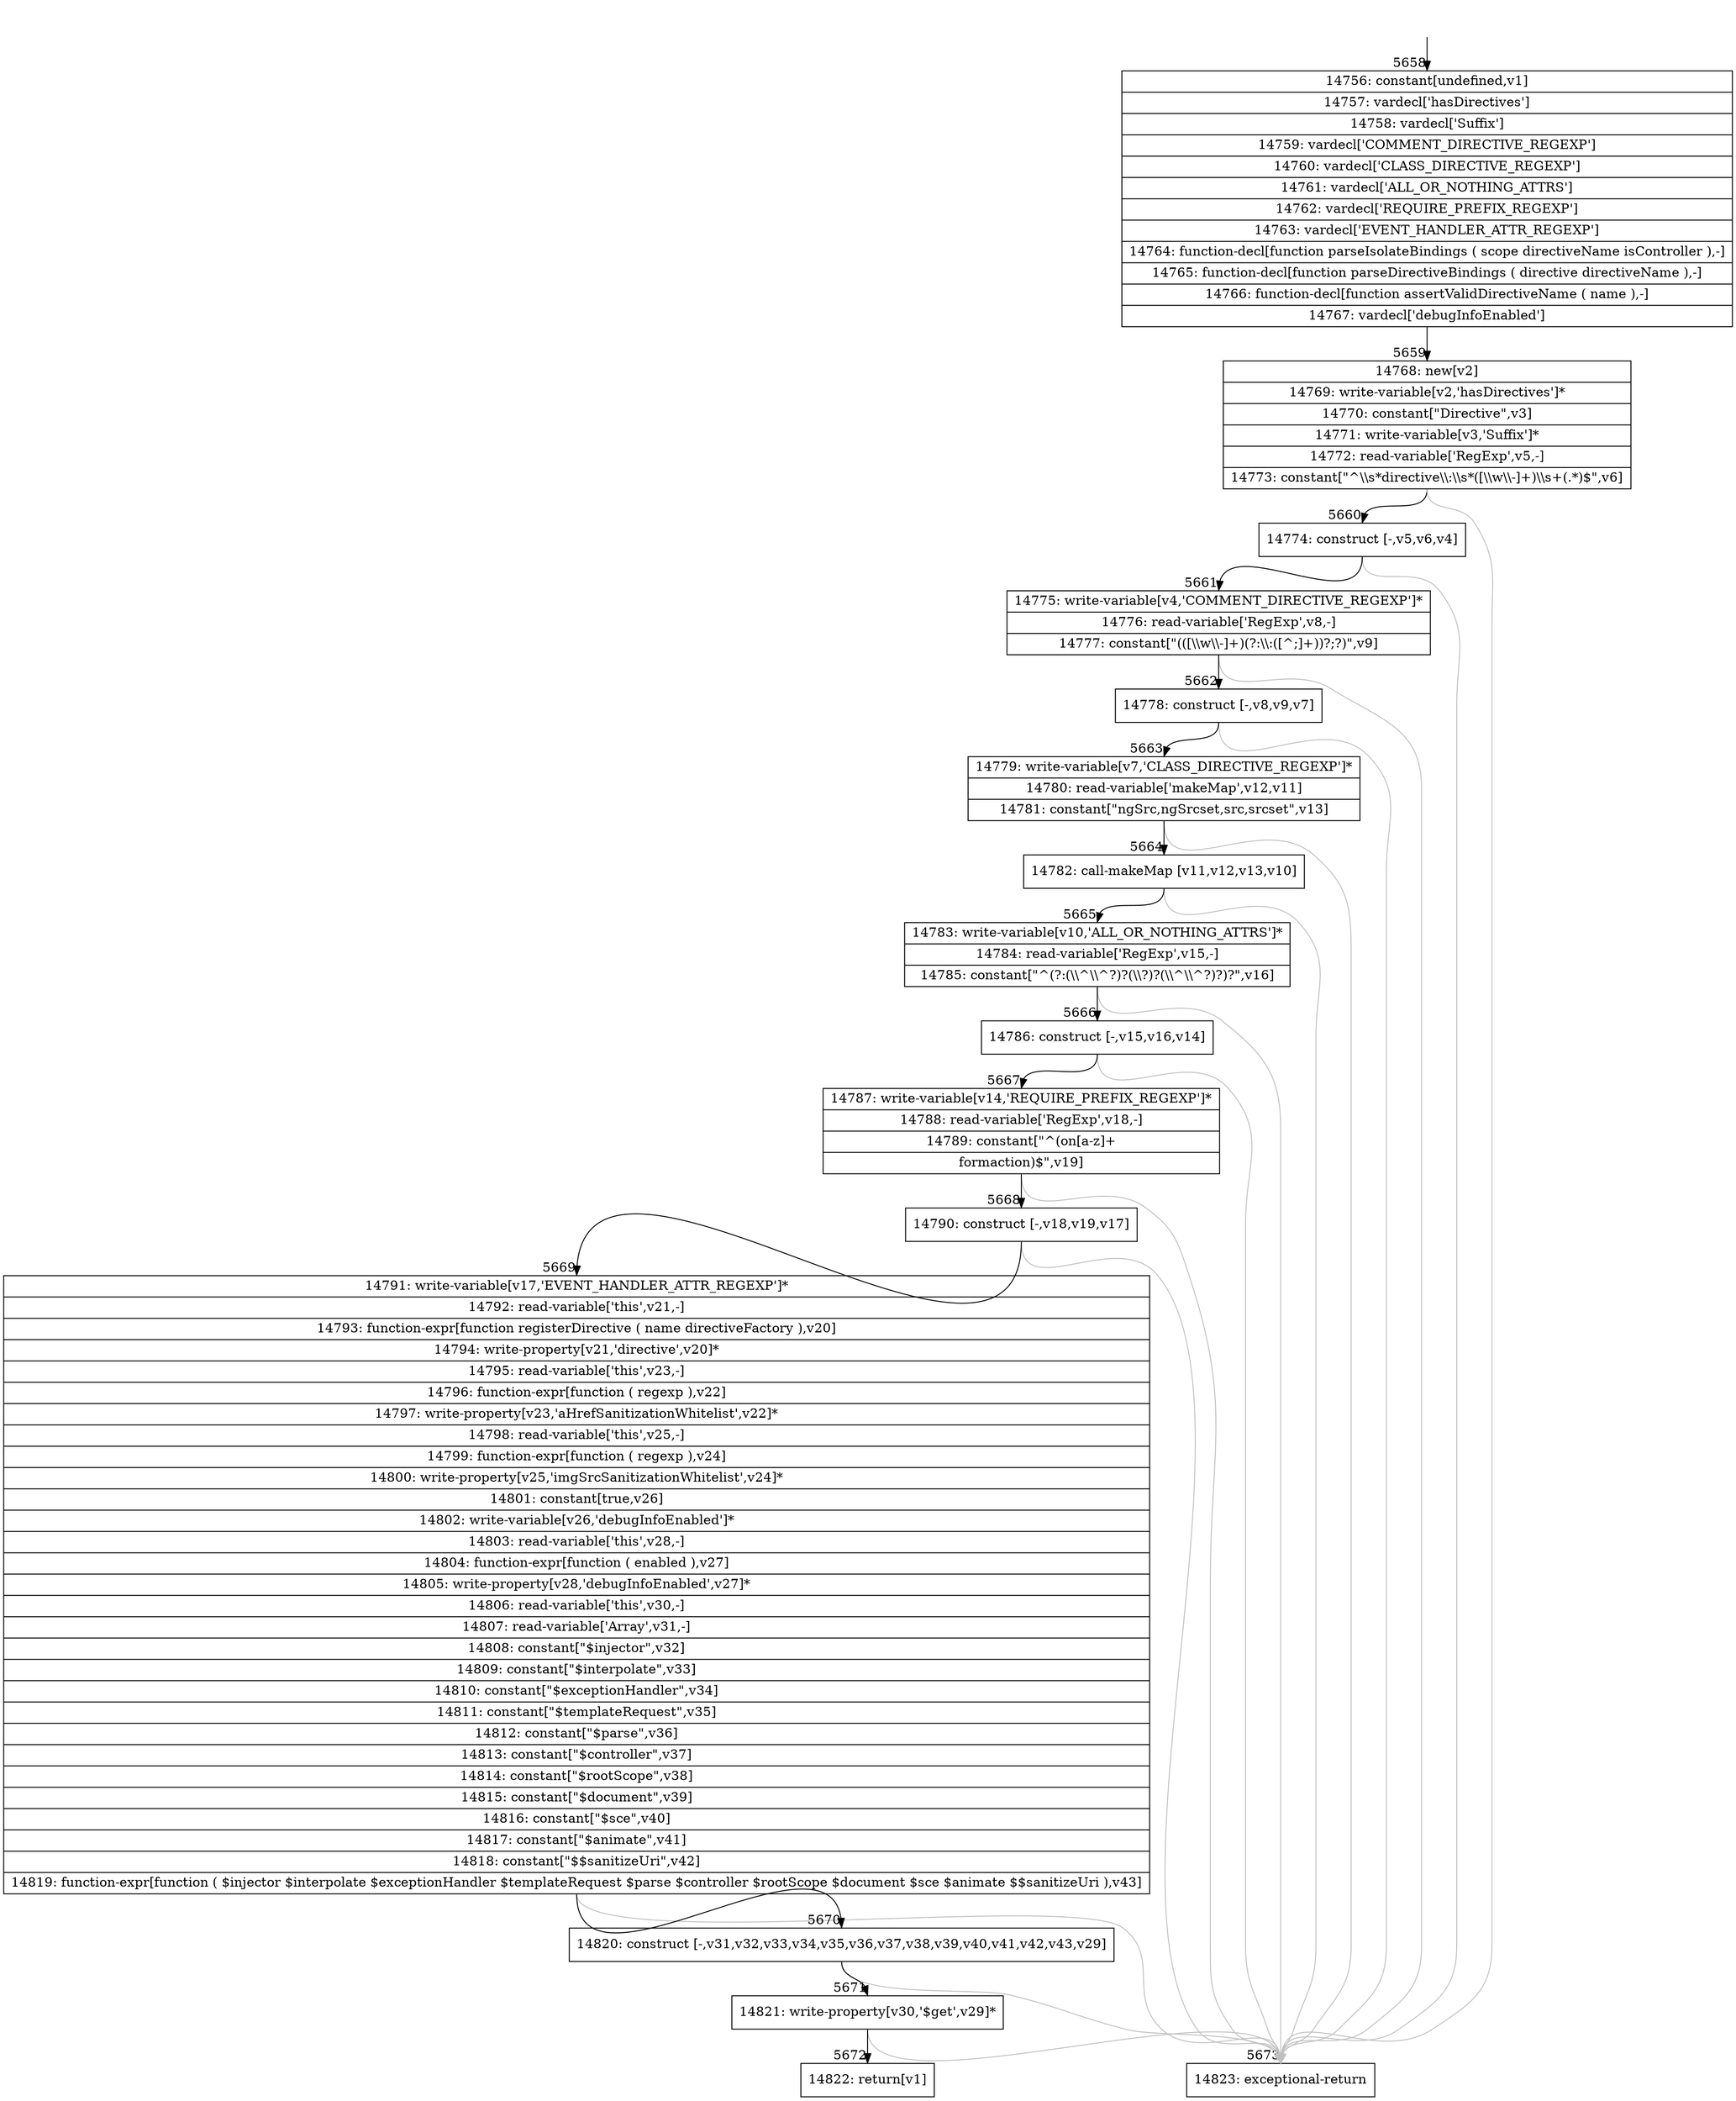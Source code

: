 digraph {
rankdir="TD"
BB_entry334[shape=none,label=""];
BB_entry334 -> BB5658 [tailport=s, headport=n, headlabel="    5658"]
BB5658 [shape=record label="{14756: constant[undefined,v1]|14757: vardecl['hasDirectives']|14758: vardecl['Suffix']|14759: vardecl['COMMENT_DIRECTIVE_REGEXP']|14760: vardecl['CLASS_DIRECTIVE_REGEXP']|14761: vardecl['ALL_OR_NOTHING_ATTRS']|14762: vardecl['REQUIRE_PREFIX_REGEXP']|14763: vardecl['EVENT_HANDLER_ATTR_REGEXP']|14764: function-decl[function parseIsolateBindings ( scope directiveName isController ),-]|14765: function-decl[function parseDirectiveBindings ( directive directiveName ),-]|14766: function-decl[function assertValidDirectiveName ( name ),-]|14767: vardecl['debugInfoEnabled']}" ] 
BB5658 -> BB5659 [tailport=s, headport=n, headlabel="      5659"]
BB5659 [shape=record label="{14768: new[v2]|14769: write-variable[v2,'hasDirectives']*|14770: constant[\"Directive\",v3]|14771: write-variable[v3,'Suffix']*|14772: read-variable['RegExp',v5,-]|14773: constant[\"^\\\\s*directive\\\\:\\\\s*([\\\\w\\\\-]+)\\\\s+(.*)$\",v6]}" ] 
BB5659 -> BB5660 [tailport=s, headport=n, headlabel="      5660"]
BB5659 -> BB5673 [tailport=s, headport=n, color=gray, headlabel="      5673"]
BB5660 [shape=record label="{14774: construct [-,v5,v6,v4]}" ] 
BB5660 -> BB5661 [tailport=s, headport=n, headlabel="      5661"]
BB5660 -> BB5673 [tailport=s, headport=n, color=gray]
BB5661 [shape=record label="{14775: write-variable[v4,'COMMENT_DIRECTIVE_REGEXP']*|14776: read-variable['RegExp',v8,-]|14777: constant[\"(([\\\\w\\\\-]+)(?:\\\\:([^;]+))?;?)\",v9]}" ] 
BB5661 -> BB5662 [tailport=s, headport=n, headlabel="      5662"]
BB5661 -> BB5673 [tailport=s, headport=n, color=gray]
BB5662 [shape=record label="{14778: construct [-,v8,v9,v7]}" ] 
BB5662 -> BB5663 [tailport=s, headport=n, headlabel="      5663"]
BB5662 -> BB5673 [tailport=s, headport=n, color=gray]
BB5663 [shape=record label="{14779: write-variable[v7,'CLASS_DIRECTIVE_REGEXP']*|14780: read-variable['makeMap',v12,v11]|14781: constant[\"ngSrc,ngSrcset,src,srcset\",v13]}" ] 
BB5663 -> BB5664 [tailport=s, headport=n, headlabel="      5664"]
BB5663 -> BB5673 [tailport=s, headport=n, color=gray]
BB5664 [shape=record label="{14782: call-makeMap [v11,v12,v13,v10]}" ] 
BB5664 -> BB5665 [tailport=s, headport=n, headlabel="      5665"]
BB5664 -> BB5673 [tailport=s, headport=n, color=gray]
BB5665 [shape=record label="{14783: write-variable[v10,'ALL_OR_NOTHING_ATTRS']*|14784: read-variable['RegExp',v15,-]|14785: constant[\"^(?:(\\\\^\\\\^?)?(\\\\?)?(\\\\^\\\\^?)?)?\",v16]}" ] 
BB5665 -> BB5666 [tailport=s, headport=n, headlabel="      5666"]
BB5665 -> BB5673 [tailport=s, headport=n, color=gray]
BB5666 [shape=record label="{14786: construct [-,v15,v16,v14]}" ] 
BB5666 -> BB5667 [tailport=s, headport=n, headlabel="      5667"]
BB5666 -> BB5673 [tailport=s, headport=n, color=gray]
BB5667 [shape=record label="{14787: write-variable[v14,'REQUIRE_PREFIX_REGEXP']*|14788: read-variable['RegExp',v18,-]|14789: constant[\"^(on[a-z]+|formaction)$\",v19]}" ] 
BB5667 -> BB5668 [tailport=s, headport=n, headlabel="      5668"]
BB5667 -> BB5673 [tailport=s, headport=n, color=gray]
BB5668 [shape=record label="{14790: construct [-,v18,v19,v17]}" ] 
BB5668 -> BB5669 [tailport=s, headport=n, headlabel="      5669"]
BB5668 -> BB5673 [tailport=s, headport=n, color=gray]
BB5669 [shape=record label="{14791: write-variable[v17,'EVENT_HANDLER_ATTR_REGEXP']*|14792: read-variable['this',v21,-]|14793: function-expr[function registerDirective ( name directiveFactory ),v20]|14794: write-property[v21,'directive',v20]*|14795: read-variable['this',v23,-]|14796: function-expr[function ( regexp ),v22]|14797: write-property[v23,'aHrefSanitizationWhitelist',v22]*|14798: read-variable['this',v25,-]|14799: function-expr[function ( regexp ),v24]|14800: write-property[v25,'imgSrcSanitizationWhitelist',v24]*|14801: constant[true,v26]|14802: write-variable[v26,'debugInfoEnabled']*|14803: read-variable['this',v28,-]|14804: function-expr[function ( enabled ),v27]|14805: write-property[v28,'debugInfoEnabled',v27]*|14806: read-variable['this',v30,-]|14807: read-variable['Array',v31,-]|14808: constant[\"$injector\",v32]|14809: constant[\"$interpolate\",v33]|14810: constant[\"$exceptionHandler\",v34]|14811: constant[\"$templateRequest\",v35]|14812: constant[\"$parse\",v36]|14813: constant[\"$controller\",v37]|14814: constant[\"$rootScope\",v38]|14815: constant[\"$document\",v39]|14816: constant[\"$sce\",v40]|14817: constant[\"$animate\",v41]|14818: constant[\"$$sanitizeUri\",v42]|14819: function-expr[function ( $injector $interpolate $exceptionHandler $templateRequest $parse $controller $rootScope $document $sce $animate $$sanitizeUri ),v43]}" ] 
BB5669 -> BB5670 [tailport=s, headport=n, headlabel="      5670"]
BB5669 -> BB5673 [tailport=s, headport=n, color=gray]
BB5670 [shape=record label="{14820: construct [-,v31,v32,v33,v34,v35,v36,v37,v38,v39,v40,v41,v42,v43,v29]}" ] 
BB5670 -> BB5671 [tailport=s, headport=n, headlabel="      5671"]
BB5670 -> BB5673 [tailport=s, headport=n, color=gray]
BB5671 [shape=record label="{14821: write-property[v30,'$get',v29]*}" ] 
BB5671 -> BB5672 [tailport=s, headport=n, headlabel="      5672"]
BB5671 -> BB5673 [tailport=s, headport=n, color=gray]
BB5672 [shape=record label="{14822: return[v1]}" ] 
BB5673 [shape=record label="{14823: exceptional-return}" ] 
//#$~ 8759
}
